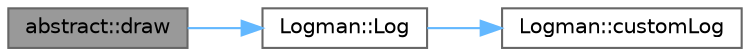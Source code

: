 digraph "abstract::draw"
{
 // LATEX_PDF_SIZE
  bgcolor="transparent";
  edge [fontname=Helvetica,fontsize=10,labelfontname=Helvetica,labelfontsize=10];
  node [fontname=Helvetica,fontsize=10,shape=box,height=0.2,width=0.4];
  rankdir="LR";
  Node1 [id="Node000001",label="abstract::draw",height=0.2,width=0.4,color="gray40", fillcolor="grey60", style="filled", fontcolor="black",tooltip=" "];
  Node1 -> Node2 [id="edge1_Node000001_Node000002",color="steelblue1",style="solid",tooltip=" "];
  Node2 [id="Node000002",label="Logman::Log",height=0.2,width=0.4,color="grey40", fillcolor="white", style="filled",URL="$class_logman.html#ae91e79e99a564ca7a4d9bd9217b16d30",tooltip=" "];
  Node2 -> Node3 [id="edge2_Node000002_Node000003",color="steelblue1",style="solid",tooltip=" "];
  Node3 [id="Node000003",label="Logman::customLog",height=0.2,width=0.4,color="grey40", fillcolor="white", style="filled",URL="$class_logman.html#a63292a68a1e6495ff02a761e72d325d7",tooltip=" "];
}
